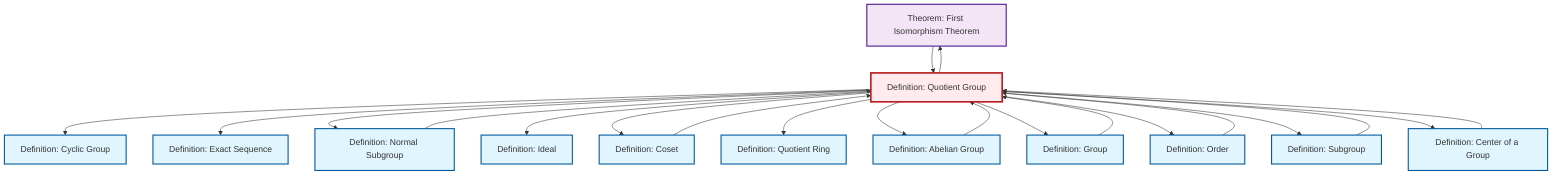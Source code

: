 graph TD
    classDef definition fill:#e1f5fe,stroke:#01579b,stroke-width:2px
    classDef theorem fill:#f3e5f5,stroke:#4a148c,stroke-width:2px
    classDef axiom fill:#fff3e0,stroke:#e65100,stroke-width:2px
    classDef example fill:#e8f5e9,stroke:#1b5e20,stroke-width:2px
    classDef current fill:#ffebee,stroke:#b71c1c,stroke-width:3px
    thm-first-isomorphism["Theorem: First Isomorphism Theorem"]:::theorem
    def-coset["Definition: Coset"]:::definition
    def-quotient-group["Definition: Quotient Group"]:::definition
    def-quotient-ring["Definition: Quotient Ring"]:::definition
    def-subgroup["Definition: Subgroup"]:::definition
    def-center-of-group["Definition: Center of a Group"]:::definition
    def-group["Definition: Group"]:::definition
    def-order["Definition: Order"]:::definition
    def-cyclic-group["Definition: Cyclic Group"]:::definition
    def-ideal["Definition: Ideal"]:::definition
    def-normal-subgroup["Definition: Normal Subgroup"]:::definition
    def-exact-sequence["Definition: Exact Sequence"]:::definition
    def-abelian-group["Definition: Abelian Group"]:::definition
    def-quotient-group --> def-cyclic-group
    def-normal-subgroup --> def-quotient-group
    def-quotient-group --> def-exact-sequence
    def-quotient-group --> def-normal-subgroup
    def-coset --> def-quotient-group
    def-quotient-group --> def-ideal
    def-quotient-group --> def-coset
    def-order --> def-quotient-group
    def-abelian-group --> def-quotient-group
    def-quotient-group --> thm-first-isomorphism
    def-quotient-group --> def-quotient-ring
    def-center-of-group --> def-quotient-group
    def-quotient-group --> def-abelian-group
    def-quotient-group --> def-group
    def-subgroup --> def-quotient-group
    def-quotient-group --> def-order
    thm-first-isomorphism --> def-quotient-group
    def-quotient-group --> def-subgroup
    def-quotient-group --> def-center-of-group
    def-group --> def-quotient-group
    class def-quotient-group current